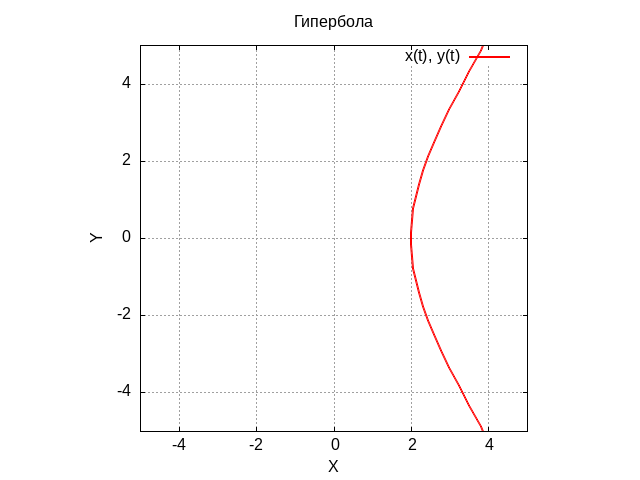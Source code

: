 set parametric

set terminal png
set output 'hyperbola.png'

set title 'Гипербола'

set xlabel 'X'
set ylabel 'Y'

set grid
set size ratio 1

set xrange [-5:5]
set yrange [-5:5]

a = 2.0
b = 3.0

# Уравнение гиперболы в декартовых координатах
x(t) = a * cosh(t)
y(t) = b * sinh(t)

# Построение гиперболы
plot x(t), y(t) with lines lw 2 lc rgb 'red'